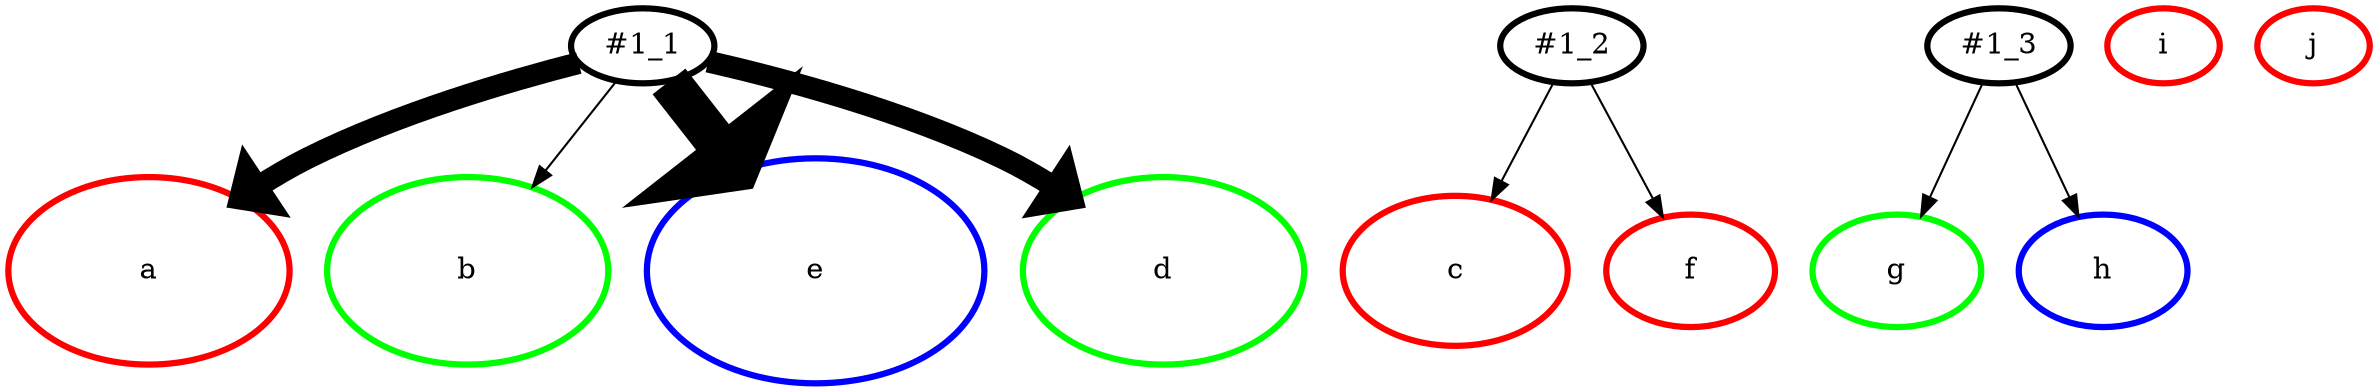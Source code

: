 digraph G {
  edge []
n_2 [label="#1_1" style="setlinewidth(3)" ]
n_3 [label="#1_2" style="setlinewidth(3)" ]
n_4 [label="#1_3" style="setlinewidth(3)" ]
n_5 [label="a" height=1.25 width=1.875 color="#FF0000" style="setlinewidth(3)" ]
n_6 [label="b" height=1.25 width=1.875 color="#00FF00" style="setlinewidth(3)" ]
n_7 [label="c" height=1.0 width=1.5 color="#FF0000" style="setlinewidth(3)" ]
n_13 [label="i" height=0.5 width=0.75 color="#FF0000" style="setlinewidth(3)" ]
n_9 [label="e" height=1.5 width=2.25 color="#0000FF" style="setlinewidth(3)" ]
n_10 [label="f" height=0.75 width=1.125 color="#FF0000" style="setlinewidth(3)" ]
n_11 [label="g" height=0.75 width=1.125 color="#00FF00" style="setlinewidth(3)" ]
n_12 [label="h" height=0.75 width=1.125 color="#0000FF" style="setlinewidth(3)" ]
n_8 [label="d" height=1.25 width=1.875 color="#00FF00" style="setlinewidth(3)" ]
n_14 [label="j" height=0.5 width=0.75 color="#FF0000" style="setlinewidth(3)" ]
n_2 -> n_5 [style="setlinewidth(10.5)" ]
n_2 -> n_6 [style="setlinewidth(1)" ]
n_3 -> n_7 [style="setlinewidth(1)" ]
n_2 -> n_8 [style="setlinewidth(10.5)" ]
n_2 -> n_9 [style="setlinewidth(20)" ]
n_3 -> n_10 [style="setlinewidth(1)" ]
n_4 -> n_11 [style="setlinewidth(1)" ]
n_4 -> n_12 [style="setlinewidth(1)" ]
}
